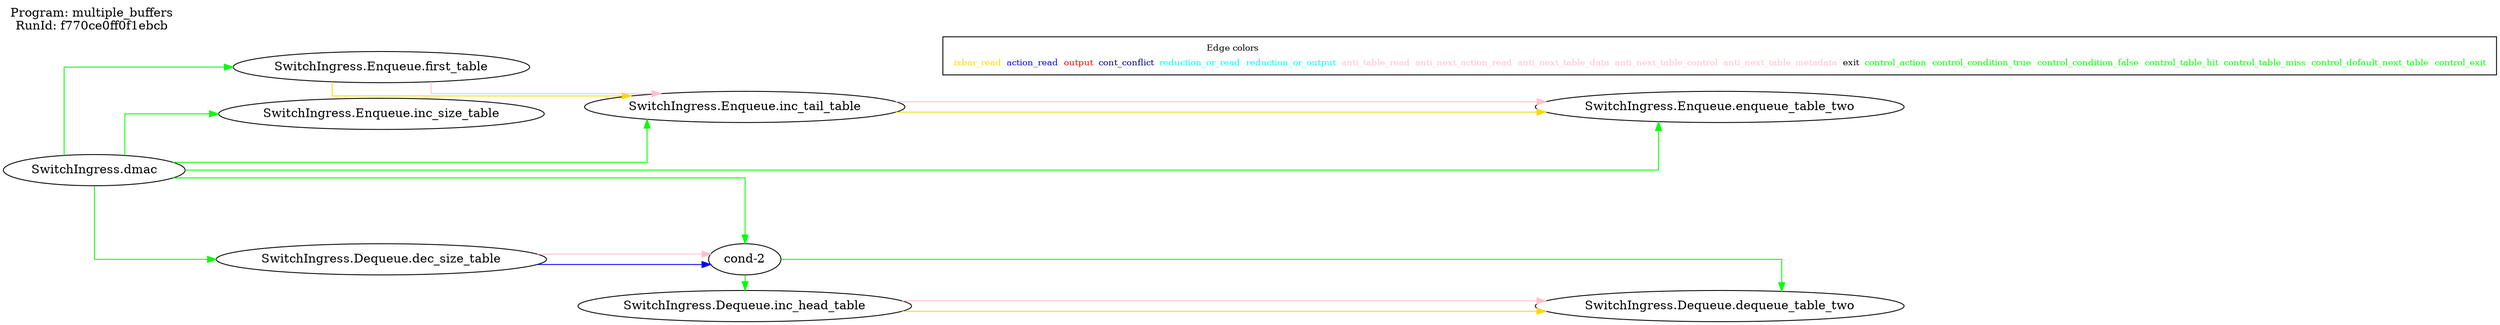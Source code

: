 digraph table_deps {
  splines=ortho; rankdir=LR;
  label="Program: multiple_buffers
RunId: f770ce0ff0f1ebcb
";
  labelloc=t; labeljust=l;
  { "SwitchIngress.dmac"; "SwitchIngress.Enqueue.first_table"; "SwitchIngress.Enqueue.inc_size_table"; "SwitchIngress.Dequeue.dec_size_table"; }
  { rank = same; "SwitchIngress.Enqueue.inc_tail_table"; "cond-2"; "SwitchIngress.Dequeue.inc_head_table"; }
  { rank = same; "SwitchIngress.Enqueue.enqueue_table_two"; "SwitchIngress.Dequeue.dequeue_table_two"; }
   "SwitchIngress.dmac" -> "SwitchIngress.Enqueue.first_table" [ label= "",color=green ];
   "SwitchIngress.dmac" -> "SwitchIngress.Enqueue.inc_tail_table" [ label= "",color=green ];
   "SwitchIngress.dmac" -> "SwitchIngress.Enqueue.inc_size_table" [ label= "",color=green ];
   "SwitchIngress.dmac" -> "SwitchIngress.Enqueue.enqueue_table_two" [ label= "",color=green ];
   "SwitchIngress.dmac" -> "SwitchIngress.Dequeue.dec_size_table" [ label= "",color=green ];
   "SwitchIngress.dmac" -> "cond-2" [ label= "",color=green ];
   "cond-2" -> "SwitchIngress.Dequeue.inc_head_table" [ label= "",color=green ];
   "cond-2" -> "SwitchIngress.Dequeue.dequeue_table_two" [ label= "",color=green ];
   "SwitchIngress.Enqueue.first_table" -> "SwitchIngress.Enqueue.inc_tail_table" [ label= "",color=gold ];
   "SwitchIngress.Enqueue.inc_tail_table" -> "SwitchIngress.Enqueue.enqueue_table_two" [ label= "",color=gold ];
   "SwitchIngress.Dequeue.dec_size_table" -> "cond-2" [ label= "",color=blue ];
   "SwitchIngress.Dequeue.inc_head_table" -> "SwitchIngress.Dequeue.dequeue_table_two" [ label= "",color=gold ];
   "SwitchIngress.Enqueue.inc_tail_table" -> "SwitchIngress.Enqueue.enqueue_table_two" [ label= "",color=pink ];
   "SwitchIngress.Enqueue.first_table" -> "SwitchIngress.Enqueue.inc_tail_table" [ label= "",color=pink ];
   "SwitchIngress.Dequeue.dec_size_table" -> "cond-2" [ label= "",color=pink ];
   "SwitchIngress.Dequeue.inc_head_table" -> "SwitchIngress.Dequeue.dequeue_table_two" [ label= "",color=pink ];
  { rank=max;
    subgraph cluster_legend { node [ shape=record; fontsize=10];
      empty [label=<<table border="0" cellborder="0"><tr><td colspan="8">Edge colors</td></tr><tr><td><font color="gold">ixbar_read</font></td><td><font color="blue">action_read</font></td><td><font color="red">output</font></td><td><font color="navy">cont_conflict</font></td><td><font color="cyan">reduction_or_read</font></td><td><font color="cyan">reduction_or_output</font></td><td><font color="pink">anti_table_read</font></td><td><font color="pink">anti_next_action_read</font></td><td><font color="pink">anti_next_table_data</font></td><td><font color="pink">anti_next_table_control</font></td><td><font color="pink">anti_next_table_metadata</font></td><td><font color="black">exit</font></td><td><font color="green">control_action</font></td><td><font color="green">control_condition_true</font></td><td><font color="green">control_condition_false</font></td><td><font color="green">control_table_hit</font></td><td><font color="green">control_table_miss</font></td><td><font color="green">control_default_next_table</font></td><td><font color="green">control_exit</font></td></tr></table>>;]
    }
  }
}
